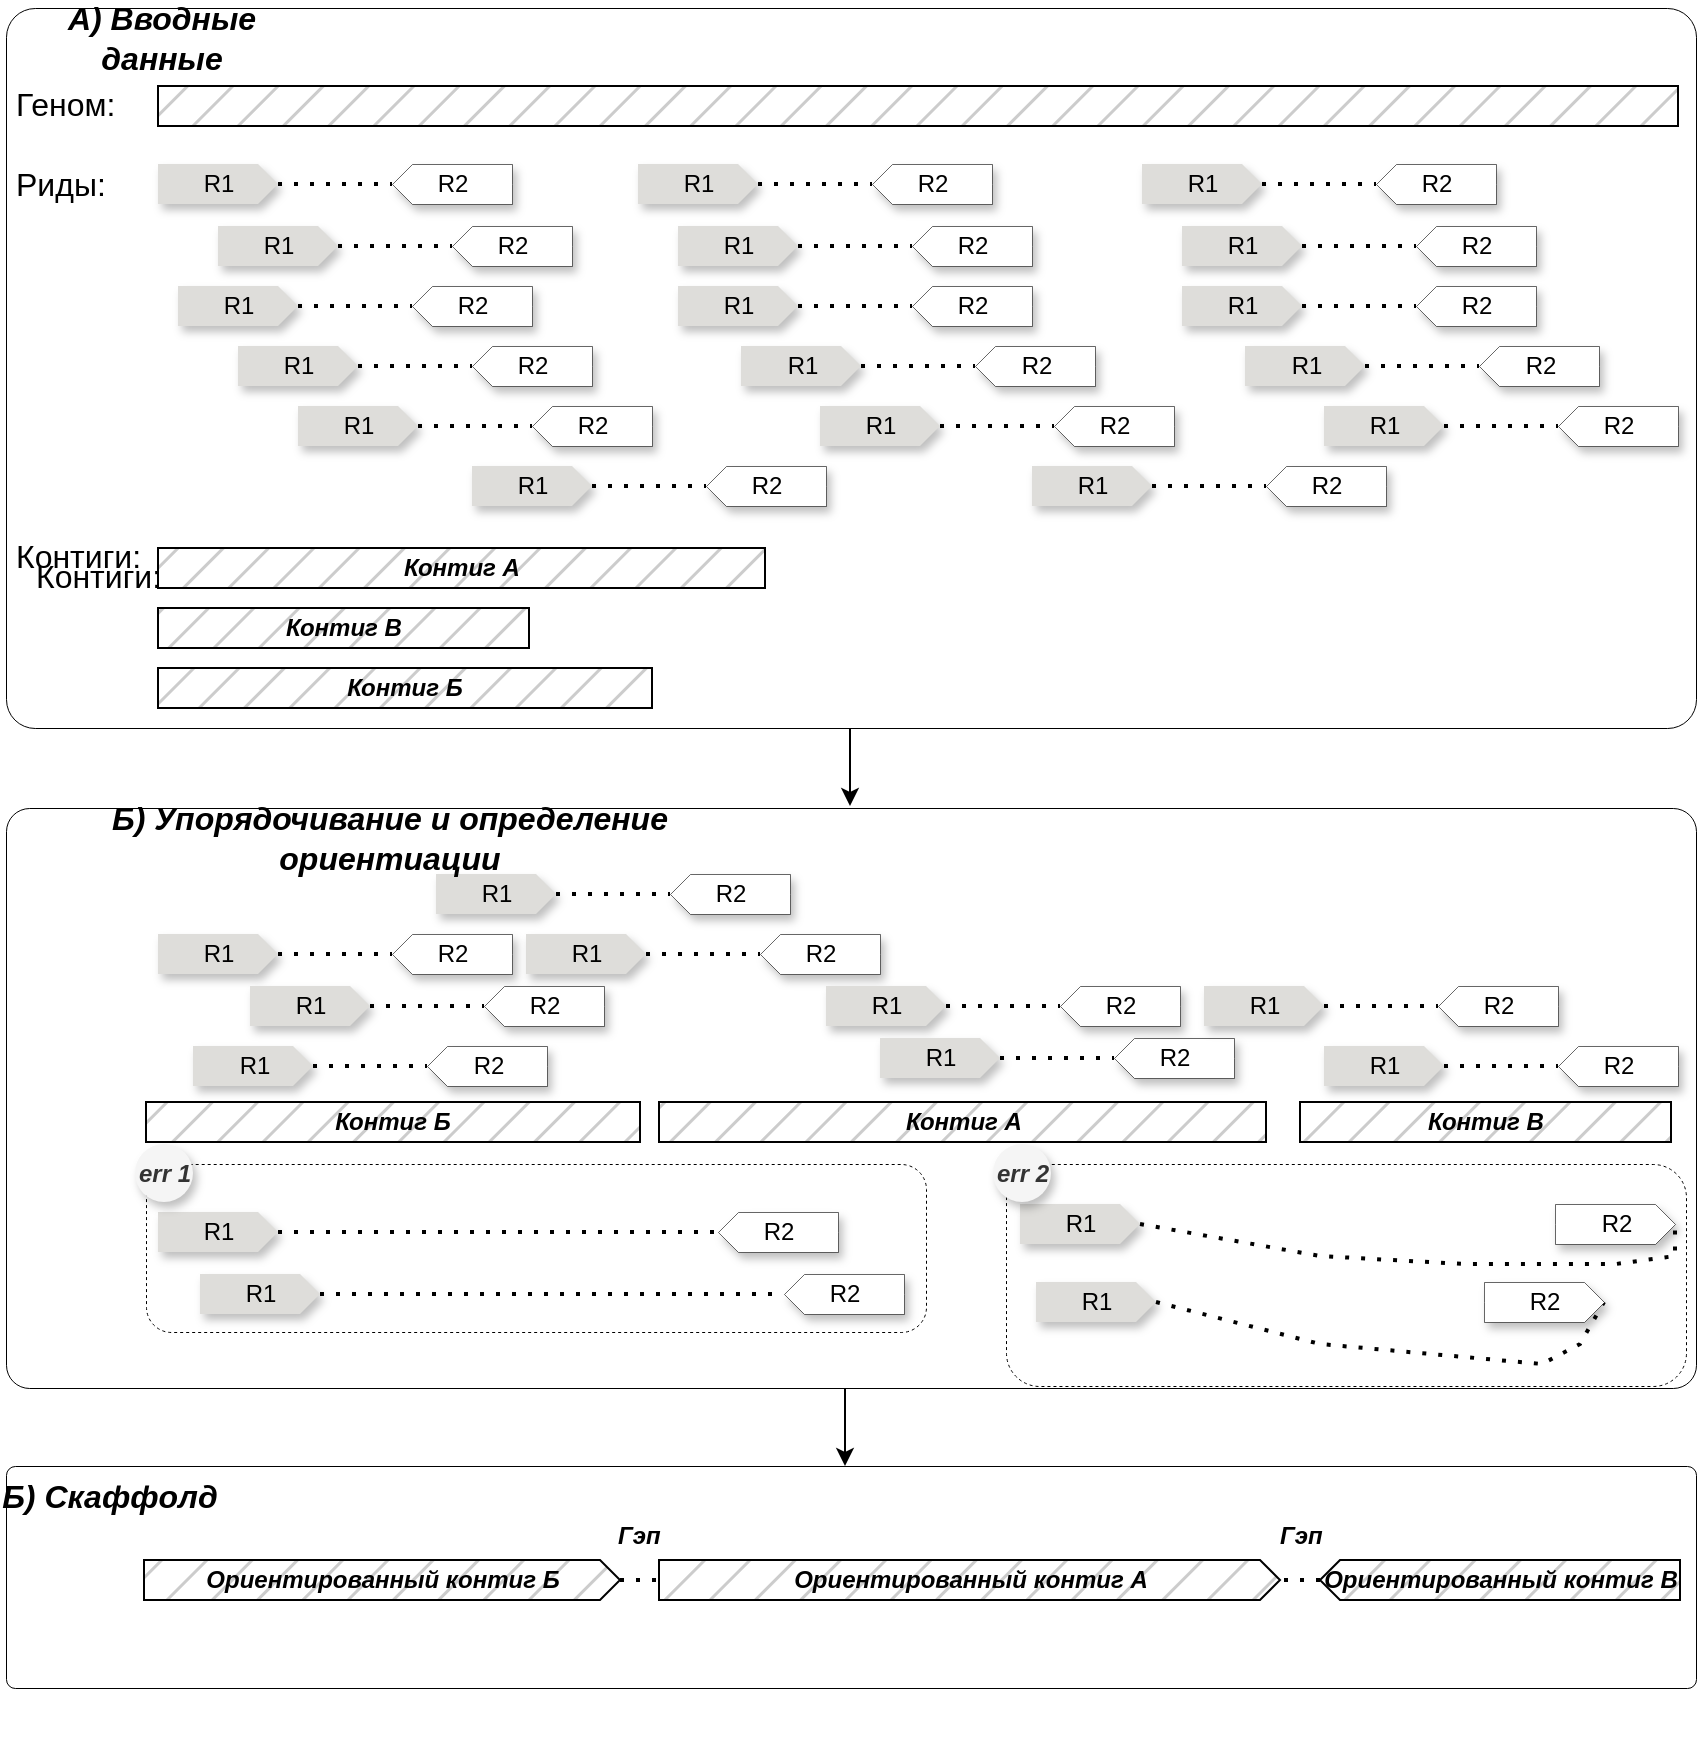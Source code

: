 <mxfile version="24.3.1" type="github">
  <diagram name="Page-1" id="klki8HAMNRLUYUzqoXMR">
    <mxGraphModel dx="1434" dy="759" grid="1" gridSize="10" guides="1" tooltips="1" connect="1" arrows="1" fold="1" page="1" pageScale="1" pageWidth="850" pageHeight="1100" math="0" shadow="0">
      <root>
        <mxCell id="0" />
        <mxCell id="1" parent="0" />
        <mxCell id="mCn4RHrA8flqjWo2P5Nm-232" value="" style="rounded=1;whiteSpace=wrap;html=1;fillColor=none;strokeWidth=0.5;arcSize=4;" vertex="1" parent="1">
          <mxGeometry x="3" y="729" width="845" height="111" as="geometry" />
        </mxCell>
        <mxCell id="mCn4RHrA8flqjWo2P5Nm-230" value="" style="rounded=1;whiteSpace=wrap;html=1;fillColor=none;strokeWidth=0.5;arcSize=4;" vertex="1" parent="1">
          <mxGeometry x="3" width="845" height="360" as="geometry" />
        </mxCell>
        <mxCell id="mCn4RHrA8flqjWo2P5Nm-231" value="" style="rounded=1;whiteSpace=wrap;html=1;fillColor=none;strokeWidth=0.5;arcSize=4;" vertex="1" parent="1">
          <mxGeometry x="3" y="400" width="845" height="290" as="geometry" />
        </mxCell>
        <mxCell id="mCn4RHrA8flqjWo2P5Nm-222" value="" style="rounded=1;whiteSpace=wrap;html=1;fillColor=none;strokeWidth=0.5;dashed=1;" vertex="1" parent="1">
          <mxGeometry x="503" y="578" width="340" height="111" as="geometry" />
        </mxCell>
        <mxCell id="mCn4RHrA8flqjWo2P5Nm-1" value="" style="rounded=0;whiteSpace=wrap;html=1;strokeColor=default;gradientColor=none;gradientDirection=north;fillStyle=hatch;fillColor=#CCCCCC;" vertex="1" parent="1">
          <mxGeometry x="79" y="39" width="760" height="20" as="geometry" />
        </mxCell>
        <mxCell id="mCn4RHrA8flqjWo2P5Nm-2" value="R1" style="html=1;shadow=1;dashed=0;align=center;verticalAlign=middle;shape=mxgraph.arrows2.arrow;dy=0;dx=10;notch=0;fillColor=#deddda;strokeColor=none;" vertex="1" parent="1">
          <mxGeometry x="79" y="78" width="60" height="20" as="geometry" />
        </mxCell>
        <mxCell id="mCn4RHrA8flqjWo2P5Nm-3" value="" style="endArrow=none;dashed=1;html=1;dashPattern=1 3;strokeWidth=2;rounded=0;exitX=1;exitY=0.5;exitDx=0;exitDy=0;exitPerimeter=0;entryX=1;entryY=0.5;entryDx=0;entryDy=0;entryPerimeter=0;" edge="1" parent="1" source="mCn4RHrA8flqjWo2P5Nm-2" target="mCn4RHrA8flqjWo2P5Nm-4">
          <mxGeometry width="50" height="50" relative="1" as="geometry">
            <mxPoint x="309" y="118" as="sourcePoint" />
            <mxPoint x="399" y="88" as="targetPoint" />
          </mxGeometry>
        </mxCell>
        <mxCell id="mCn4RHrA8flqjWo2P5Nm-4" value="R2" style="html=1;shadow=1;dashed=0;align=center;verticalAlign=middle;shape=mxgraph.arrows2.arrow;dy=0;dx=10;notch=0;rotation=0;direction=west;strokeColor=default;strokeWidth=0.3;" vertex="1" parent="1">
          <mxGeometry x="196" y="78" width="60" height="20" as="geometry" />
        </mxCell>
        <mxCell id="mCn4RHrA8flqjWo2P5Nm-41" value="R1" style="html=1;shadow=1;dashed=0;align=center;verticalAlign=middle;shape=mxgraph.arrows2.arrow;dy=0;dx=10;notch=0;fillColor=#deddda;strokeColor=none;" vertex="1" parent="1">
          <mxGeometry x="109" y="109" width="60" height="20" as="geometry" />
        </mxCell>
        <mxCell id="mCn4RHrA8flqjWo2P5Nm-42" value="" style="endArrow=none;dashed=1;html=1;dashPattern=1 3;strokeWidth=2;rounded=0;exitX=1;exitY=0.5;exitDx=0;exitDy=0;exitPerimeter=0;entryX=1;entryY=0.5;entryDx=0;entryDy=0;entryPerimeter=0;" edge="1" parent="1" source="mCn4RHrA8flqjWo2P5Nm-41" target="mCn4RHrA8flqjWo2P5Nm-43">
          <mxGeometry width="50" height="50" relative="1" as="geometry">
            <mxPoint x="339" y="149" as="sourcePoint" />
            <mxPoint x="429" y="119" as="targetPoint" />
          </mxGeometry>
        </mxCell>
        <mxCell id="mCn4RHrA8flqjWo2P5Nm-43" value="R2" style="html=1;shadow=1;dashed=0;align=center;verticalAlign=middle;shape=mxgraph.arrows2.arrow;dy=0;dx=10;notch=0;rotation=0;direction=west;strokeColor=default;strokeWidth=0.3;" vertex="1" parent="1">
          <mxGeometry x="226" y="109" width="60" height="20" as="geometry" />
        </mxCell>
        <mxCell id="mCn4RHrA8flqjWo2P5Nm-44" value="R1" style="html=1;shadow=1;dashed=0;align=center;verticalAlign=middle;shape=mxgraph.arrows2.arrow;dy=0;dx=10;notch=0;fillColor=#deddda;strokeColor=none;" vertex="1" parent="1">
          <mxGeometry x="89" y="139" width="60" height="20" as="geometry" />
        </mxCell>
        <mxCell id="mCn4RHrA8flqjWo2P5Nm-45" value="" style="endArrow=none;dashed=1;html=1;dashPattern=1 3;strokeWidth=2;rounded=0;exitX=1;exitY=0.5;exitDx=0;exitDy=0;exitPerimeter=0;entryX=1;entryY=0.5;entryDx=0;entryDy=0;entryPerimeter=0;" edge="1" parent="1" source="mCn4RHrA8flqjWo2P5Nm-44" target="mCn4RHrA8flqjWo2P5Nm-46">
          <mxGeometry width="50" height="50" relative="1" as="geometry">
            <mxPoint x="319" y="179" as="sourcePoint" />
            <mxPoint x="409" y="149" as="targetPoint" />
          </mxGeometry>
        </mxCell>
        <mxCell id="mCn4RHrA8flqjWo2P5Nm-46" value="R2" style="html=1;shadow=1;dashed=0;align=center;verticalAlign=middle;shape=mxgraph.arrows2.arrow;dy=0;dx=10;notch=0;rotation=0;direction=west;strokeColor=default;strokeWidth=0.3;" vertex="1" parent="1">
          <mxGeometry x="206" y="139" width="60" height="20" as="geometry" />
        </mxCell>
        <mxCell id="mCn4RHrA8flqjWo2P5Nm-47" value="R1" style="html=1;shadow=1;dashed=0;align=center;verticalAlign=middle;shape=mxgraph.arrows2.arrow;dy=0;dx=10;notch=0;fillColor=#deddda;strokeColor=none;" vertex="1" parent="1">
          <mxGeometry x="119" y="169" width="60" height="20" as="geometry" />
        </mxCell>
        <mxCell id="mCn4RHrA8flqjWo2P5Nm-48" value="" style="endArrow=none;dashed=1;html=1;dashPattern=1 3;strokeWidth=2;rounded=0;exitX=1;exitY=0.5;exitDx=0;exitDy=0;exitPerimeter=0;entryX=1;entryY=0.5;entryDx=0;entryDy=0;entryPerimeter=0;" edge="1" parent="1" source="mCn4RHrA8flqjWo2P5Nm-47" target="mCn4RHrA8flqjWo2P5Nm-49">
          <mxGeometry width="50" height="50" relative="1" as="geometry">
            <mxPoint x="349" y="209" as="sourcePoint" />
            <mxPoint x="439" y="179" as="targetPoint" />
          </mxGeometry>
        </mxCell>
        <mxCell id="mCn4RHrA8flqjWo2P5Nm-49" value="R2" style="html=1;shadow=1;dashed=0;align=center;verticalAlign=middle;shape=mxgraph.arrows2.arrow;dy=0;dx=10;notch=0;rotation=0;direction=west;strokeColor=default;strokeWidth=0.3;" vertex="1" parent="1">
          <mxGeometry x="236" y="169" width="60" height="20" as="geometry" />
        </mxCell>
        <mxCell id="mCn4RHrA8flqjWo2P5Nm-50" value="R1" style="html=1;shadow=1;dashed=0;align=center;verticalAlign=middle;shape=mxgraph.arrows2.arrow;dy=0;dx=10;notch=0;fillColor=#deddda;strokeColor=none;" vertex="1" parent="1">
          <mxGeometry x="149" y="199" width="60" height="20" as="geometry" />
        </mxCell>
        <mxCell id="mCn4RHrA8flqjWo2P5Nm-51" value="" style="endArrow=none;dashed=1;html=1;dashPattern=1 3;strokeWidth=2;rounded=0;exitX=1;exitY=0.5;exitDx=0;exitDy=0;exitPerimeter=0;entryX=1;entryY=0.5;entryDx=0;entryDy=0;entryPerimeter=0;" edge="1" parent="1" source="mCn4RHrA8flqjWo2P5Nm-50" target="mCn4RHrA8flqjWo2P5Nm-52">
          <mxGeometry width="50" height="50" relative="1" as="geometry">
            <mxPoint x="379" y="239" as="sourcePoint" />
            <mxPoint x="469" y="209" as="targetPoint" />
          </mxGeometry>
        </mxCell>
        <mxCell id="mCn4RHrA8flqjWo2P5Nm-52" value="R2" style="html=1;shadow=1;dashed=0;align=center;verticalAlign=middle;shape=mxgraph.arrows2.arrow;dy=0;dx=10;notch=0;rotation=0;direction=west;strokeColor=default;strokeWidth=0.3;" vertex="1" parent="1">
          <mxGeometry x="266" y="199" width="60" height="20" as="geometry" />
        </mxCell>
        <mxCell id="mCn4RHrA8flqjWo2P5Nm-53" value="R1" style="html=1;shadow=1;dashed=0;align=center;verticalAlign=middle;shape=mxgraph.arrows2.arrow;dy=0;dx=10;notch=0;fillColor=#deddda;strokeColor=none;" vertex="1" parent="1">
          <mxGeometry x="236" y="229" width="60" height="20" as="geometry" />
        </mxCell>
        <mxCell id="mCn4RHrA8flqjWo2P5Nm-54" value="" style="endArrow=none;dashed=1;html=1;dashPattern=1 3;strokeWidth=2;rounded=0;exitX=1;exitY=0.5;exitDx=0;exitDy=0;exitPerimeter=0;entryX=1;entryY=0.5;entryDx=0;entryDy=0;entryPerimeter=0;" edge="1" parent="1" source="mCn4RHrA8flqjWo2P5Nm-53" target="mCn4RHrA8flqjWo2P5Nm-55">
          <mxGeometry width="50" height="50" relative="1" as="geometry">
            <mxPoint x="466" y="269" as="sourcePoint" />
            <mxPoint x="556" y="239" as="targetPoint" />
          </mxGeometry>
        </mxCell>
        <mxCell id="mCn4RHrA8flqjWo2P5Nm-55" value="R2" style="html=1;shadow=1;dashed=0;align=center;verticalAlign=middle;shape=mxgraph.arrows2.arrow;dy=0;dx=10;notch=0;rotation=0;direction=west;strokeColor=default;strokeWidth=0.3;" vertex="1" parent="1">
          <mxGeometry x="353" y="229" width="60" height="20" as="geometry" />
        </mxCell>
        <mxCell id="mCn4RHrA8flqjWo2P5Nm-56" value="R1" style="html=1;shadow=1;dashed=0;align=center;verticalAlign=middle;shape=mxgraph.arrows2.arrow;dy=0;dx=10;notch=0;fillColor=#deddda;strokeColor=none;" vertex="1" parent="1">
          <mxGeometry x="319" y="78" width="60" height="20" as="geometry" />
        </mxCell>
        <mxCell id="mCn4RHrA8flqjWo2P5Nm-57" value="" style="endArrow=none;dashed=1;html=1;dashPattern=1 3;strokeWidth=2;rounded=0;exitX=1;exitY=0.5;exitDx=0;exitDy=0;exitPerimeter=0;entryX=1;entryY=0.5;entryDx=0;entryDy=0;entryPerimeter=0;" edge="1" parent="1" source="mCn4RHrA8flqjWo2P5Nm-56" target="mCn4RHrA8flqjWo2P5Nm-58">
          <mxGeometry width="50" height="50" relative="1" as="geometry">
            <mxPoint x="549" y="118" as="sourcePoint" />
            <mxPoint x="639" y="88" as="targetPoint" />
          </mxGeometry>
        </mxCell>
        <mxCell id="mCn4RHrA8flqjWo2P5Nm-58" value="R2" style="html=1;shadow=1;dashed=0;align=center;verticalAlign=middle;shape=mxgraph.arrows2.arrow;dy=0;dx=10;notch=0;rotation=0;direction=west;strokeColor=default;strokeWidth=0.3;" vertex="1" parent="1">
          <mxGeometry x="436" y="78" width="60" height="20" as="geometry" />
        </mxCell>
        <mxCell id="mCn4RHrA8flqjWo2P5Nm-59" value="R1" style="html=1;shadow=1;dashed=0;align=center;verticalAlign=middle;shape=mxgraph.arrows2.arrow;dy=0;dx=10;notch=0;fillColor=#deddda;strokeColor=none;" vertex="1" parent="1">
          <mxGeometry x="339" y="109" width="60" height="20" as="geometry" />
        </mxCell>
        <mxCell id="mCn4RHrA8flqjWo2P5Nm-60" value="" style="endArrow=none;dashed=1;html=1;dashPattern=1 3;strokeWidth=2;rounded=0;exitX=1;exitY=0.5;exitDx=0;exitDy=0;exitPerimeter=0;entryX=1;entryY=0.5;entryDx=0;entryDy=0;entryPerimeter=0;" edge="1" parent="1" source="mCn4RHrA8flqjWo2P5Nm-59" target="mCn4RHrA8flqjWo2P5Nm-61">
          <mxGeometry width="50" height="50" relative="1" as="geometry">
            <mxPoint x="569" y="149" as="sourcePoint" />
            <mxPoint x="659" y="119" as="targetPoint" />
          </mxGeometry>
        </mxCell>
        <mxCell id="mCn4RHrA8flqjWo2P5Nm-61" value="R2" style="html=1;shadow=1;dashed=0;align=center;verticalAlign=middle;shape=mxgraph.arrows2.arrow;dy=0;dx=10;notch=0;rotation=0;direction=west;strokeColor=default;strokeWidth=0.3;" vertex="1" parent="1">
          <mxGeometry x="456" y="109" width="60" height="20" as="geometry" />
        </mxCell>
        <mxCell id="mCn4RHrA8flqjWo2P5Nm-62" value="R1" style="html=1;shadow=1;dashed=0;align=center;verticalAlign=middle;shape=mxgraph.arrows2.arrow;dy=0;dx=10;notch=0;fillColor=#deddda;strokeColor=none;" vertex="1" parent="1">
          <mxGeometry x="339" y="139" width="60" height="20" as="geometry" />
        </mxCell>
        <mxCell id="mCn4RHrA8flqjWo2P5Nm-63" value="" style="endArrow=none;dashed=1;html=1;dashPattern=1 3;strokeWidth=2;rounded=0;exitX=1;exitY=0.5;exitDx=0;exitDy=0;exitPerimeter=0;entryX=1;entryY=0.5;entryDx=0;entryDy=0;entryPerimeter=0;" edge="1" parent="1" source="mCn4RHrA8flqjWo2P5Nm-62" target="mCn4RHrA8flqjWo2P5Nm-64">
          <mxGeometry width="50" height="50" relative="1" as="geometry">
            <mxPoint x="569" y="179" as="sourcePoint" />
            <mxPoint x="659" y="149" as="targetPoint" />
          </mxGeometry>
        </mxCell>
        <mxCell id="mCn4RHrA8flqjWo2P5Nm-64" value="R2" style="html=1;shadow=1;dashed=0;align=center;verticalAlign=middle;shape=mxgraph.arrows2.arrow;dy=0;dx=10;notch=0;rotation=0;direction=west;strokeColor=default;strokeWidth=0.3;" vertex="1" parent="1">
          <mxGeometry x="456" y="139" width="60" height="20" as="geometry" />
        </mxCell>
        <mxCell id="mCn4RHrA8flqjWo2P5Nm-65" value="R1" style="html=1;shadow=1;dashed=0;align=center;verticalAlign=middle;shape=mxgraph.arrows2.arrow;dy=0;dx=10;notch=0;fillColor=#deddda;strokeColor=none;" vertex="1" parent="1">
          <mxGeometry x="370.5" y="169" width="60" height="20" as="geometry" />
        </mxCell>
        <mxCell id="mCn4RHrA8flqjWo2P5Nm-66" value="" style="endArrow=none;dashed=1;html=1;dashPattern=1 3;strokeWidth=2;rounded=0;exitX=1;exitY=0.5;exitDx=0;exitDy=0;exitPerimeter=0;entryX=1;entryY=0.5;entryDx=0;entryDy=0;entryPerimeter=0;" edge="1" parent="1" source="mCn4RHrA8flqjWo2P5Nm-65" target="mCn4RHrA8flqjWo2P5Nm-67">
          <mxGeometry width="50" height="50" relative="1" as="geometry">
            <mxPoint x="600.5" y="209" as="sourcePoint" />
            <mxPoint x="690.5" y="179" as="targetPoint" />
          </mxGeometry>
        </mxCell>
        <mxCell id="mCn4RHrA8flqjWo2P5Nm-67" value="R2" style="html=1;shadow=1;dashed=0;align=center;verticalAlign=middle;shape=mxgraph.arrows2.arrow;dy=0;dx=10;notch=0;rotation=0;direction=west;strokeColor=default;strokeWidth=0.3;" vertex="1" parent="1">
          <mxGeometry x="487.5" y="169" width="60" height="20" as="geometry" />
        </mxCell>
        <mxCell id="mCn4RHrA8flqjWo2P5Nm-68" value="R1" style="html=1;shadow=1;dashed=0;align=center;verticalAlign=middle;shape=mxgraph.arrows2.arrow;dy=0;dx=10;notch=0;fillColor=#deddda;strokeColor=none;" vertex="1" parent="1">
          <mxGeometry x="410" y="199" width="60" height="20" as="geometry" />
        </mxCell>
        <mxCell id="mCn4RHrA8flqjWo2P5Nm-69" value="" style="endArrow=none;dashed=1;html=1;dashPattern=1 3;strokeWidth=2;rounded=0;exitX=1;exitY=0.5;exitDx=0;exitDy=0;exitPerimeter=0;entryX=1;entryY=0.5;entryDx=0;entryDy=0;entryPerimeter=0;" edge="1" parent="1" source="mCn4RHrA8flqjWo2P5Nm-68" target="mCn4RHrA8flqjWo2P5Nm-70">
          <mxGeometry width="50" height="50" relative="1" as="geometry">
            <mxPoint x="640" y="239" as="sourcePoint" />
            <mxPoint x="730" y="209" as="targetPoint" />
          </mxGeometry>
        </mxCell>
        <mxCell id="mCn4RHrA8flqjWo2P5Nm-70" value="R2" style="html=1;shadow=1;dashed=0;align=center;verticalAlign=middle;shape=mxgraph.arrows2.arrow;dy=0;dx=10;notch=0;rotation=0;direction=west;strokeColor=default;strokeWidth=0.3;" vertex="1" parent="1">
          <mxGeometry x="527" y="199" width="60" height="20" as="geometry" />
        </mxCell>
        <mxCell id="mCn4RHrA8flqjWo2P5Nm-71" value="R1" style="html=1;shadow=1;dashed=0;align=center;verticalAlign=middle;shape=mxgraph.arrows2.arrow;dy=0;dx=10;notch=0;fillColor=#deddda;strokeColor=none;" vertex="1" parent="1">
          <mxGeometry x="516" y="229" width="60" height="20" as="geometry" />
        </mxCell>
        <mxCell id="mCn4RHrA8flqjWo2P5Nm-72" value="" style="endArrow=none;dashed=1;html=1;dashPattern=1 3;strokeWidth=2;rounded=0;exitX=1;exitY=0.5;exitDx=0;exitDy=0;exitPerimeter=0;entryX=1;entryY=0.5;entryDx=0;entryDy=0;entryPerimeter=0;" edge="1" parent="1" source="mCn4RHrA8flqjWo2P5Nm-71" target="mCn4RHrA8flqjWo2P5Nm-73">
          <mxGeometry width="50" height="50" relative="1" as="geometry">
            <mxPoint x="746" y="269" as="sourcePoint" />
            <mxPoint x="836" y="239" as="targetPoint" />
          </mxGeometry>
        </mxCell>
        <mxCell id="mCn4RHrA8flqjWo2P5Nm-73" value="R2" style="html=1;shadow=1;dashed=0;align=center;verticalAlign=middle;shape=mxgraph.arrows2.arrow;dy=0;dx=10;notch=0;rotation=0;direction=west;strokeColor=default;strokeWidth=0.3;" vertex="1" parent="1">
          <mxGeometry x="633" y="229" width="60" height="20" as="geometry" />
        </mxCell>
        <mxCell id="mCn4RHrA8flqjWo2P5Nm-116" value="R1" style="html=1;shadow=1;dashed=0;align=center;verticalAlign=middle;shape=mxgraph.arrows2.arrow;dy=0;dx=10;notch=0;fillColor=#deddda;strokeColor=none;" vertex="1" parent="1">
          <mxGeometry x="571" y="78" width="60" height="20" as="geometry" />
        </mxCell>
        <mxCell id="mCn4RHrA8flqjWo2P5Nm-117" value="" style="endArrow=none;dashed=1;html=1;dashPattern=1 3;strokeWidth=2;rounded=0;exitX=1;exitY=0.5;exitDx=0;exitDy=0;exitPerimeter=0;entryX=1;entryY=0.5;entryDx=0;entryDy=0;entryPerimeter=0;" edge="1" parent="1" source="mCn4RHrA8flqjWo2P5Nm-116" target="mCn4RHrA8flqjWo2P5Nm-118">
          <mxGeometry width="50" height="50" relative="1" as="geometry">
            <mxPoint x="801" y="118" as="sourcePoint" />
            <mxPoint x="891" y="88" as="targetPoint" />
          </mxGeometry>
        </mxCell>
        <mxCell id="mCn4RHrA8flqjWo2P5Nm-118" value="R2" style="html=1;shadow=1;dashed=0;align=center;verticalAlign=middle;shape=mxgraph.arrows2.arrow;dy=0;dx=10;notch=0;rotation=0;direction=west;strokeColor=default;strokeWidth=0.3;" vertex="1" parent="1">
          <mxGeometry x="688" y="78" width="60" height="20" as="geometry" />
        </mxCell>
        <mxCell id="mCn4RHrA8flqjWo2P5Nm-119" value="R1" style="html=1;shadow=1;dashed=0;align=center;verticalAlign=middle;shape=mxgraph.arrows2.arrow;dy=0;dx=10;notch=0;fillColor=#deddda;strokeColor=none;" vertex="1" parent="1">
          <mxGeometry x="591" y="109" width="60" height="20" as="geometry" />
        </mxCell>
        <mxCell id="mCn4RHrA8flqjWo2P5Nm-120" value="" style="endArrow=none;dashed=1;html=1;dashPattern=1 3;strokeWidth=2;rounded=0;exitX=1;exitY=0.5;exitDx=0;exitDy=0;exitPerimeter=0;entryX=1;entryY=0.5;entryDx=0;entryDy=0;entryPerimeter=0;" edge="1" parent="1" source="mCn4RHrA8flqjWo2P5Nm-119" target="mCn4RHrA8flqjWo2P5Nm-121">
          <mxGeometry width="50" height="50" relative="1" as="geometry">
            <mxPoint x="821" y="149" as="sourcePoint" />
            <mxPoint x="911" y="119" as="targetPoint" />
          </mxGeometry>
        </mxCell>
        <mxCell id="mCn4RHrA8flqjWo2P5Nm-121" value="R2" style="html=1;shadow=1;dashed=0;align=center;verticalAlign=middle;shape=mxgraph.arrows2.arrow;dy=0;dx=10;notch=0;rotation=0;direction=west;strokeColor=default;strokeWidth=0.3;" vertex="1" parent="1">
          <mxGeometry x="708" y="109" width="60" height="20" as="geometry" />
        </mxCell>
        <mxCell id="mCn4RHrA8flqjWo2P5Nm-122" value="R1" style="html=1;shadow=1;dashed=0;align=center;verticalAlign=middle;shape=mxgraph.arrows2.arrow;dy=0;dx=10;notch=0;fillColor=#deddda;strokeColor=none;" vertex="1" parent="1">
          <mxGeometry x="591" y="139" width="60" height="20" as="geometry" />
        </mxCell>
        <mxCell id="mCn4RHrA8flqjWo2P5Nm-123" value="" style="endArrow=none;dashed=1;html=1;dashPattern=1 3;strokeWidth=2;rounded=0;exitX=1;exitY=0.5;exitDx=0;exitDy=0;exitPerimeter=0;entryX=1;entryY=0.5;entryDx=0;entryDy=0;entryPerimeter=0;" edge="1" parent="1" source="mCn4RHrA8flqjWo2P5Nm-122" target="mCn4RHrA8flqjWo2P5Nm-124">
          <mxGeometry width="50" height="50" relative="1" as="geometry">
            <mxPoint x="821" y="179" as="sourcePoint" />
            <mxPoint x="911" y="149" as="targetPoint" />
          </mxGeometry>
        </mxCell>
        <mxCell id="mCn4RHrA8flqjWo2P5Nm-124" value="R2" style="html=1;shadow=1;dashed=0;align=center;verticalAlign=middle;shape=mxgraph.arrows2.arrow;dy=0;dx=10;notch=0;rotation=0;direction=west;strokeColor=default;strokeWidth=0.3;" vertex="1" parent="1">
          <mxGeometry x="708" y="139" width="60" height="20" as="geometry" />
        </mxCell>
        <mxCell id="mCn4RHrA8flqjWo2P5Nm-125" value="R1" style="html=1;shadow=1;dashed=0;align=center;verticalAlign=middle;shape=mxgraph.arrows2.arrow;dy=0;dx=10;notch=0;fillColor=#deddda;strokeColor=none;" vertex="1" parent="1">
          <mxGeometry x="622.5" y="169" width="60" height="20" as="geometry" />
        </mxCell>
        <mxCell id="mCn4RHrA8flqjWo2P5Nm-126" value="" style="endArrow=none;dashed=1;html=1;dashPattern=1 3;strokeWidth=2;rounded=0;exitX=1;exitY=0.5;exitDx=0;exitDy=0;exitPerimeter=0;entryX=1;entryY=0.5;entryDx=0;entryDy=0;entryPerimeter=0;" edge="1" parent="1" source="mCn4RHrA8flqjWo2P5Nm-125" target="mCn4RHrA8flqjWo2P5Nm-127">
          <mxGeometry width="50" height="50" relative="1" as="geometry">
            <mxPoint x="852.5" y="209" as="sourcePoint" />
            <mxPoint x="942.5" y="179" as="targetPoint" />
          </mxGeometry>
        </mxCell>
        <mxCell id="mCn4RHrA8flqjWo2P5Nm-127" value="R2" style="html=1;shadow=1;dashed=0;align=center;verticalAlign=middle;shape=mxgraph.arrows2.arrow;dy=0;dx=10;notch=0;rotation=0;direction=west;strokeColor=default;strokeWidth=0.3;" vertex="1" parent="1">
          <mxGeometry x="739.5" y="169" width="60" height="20" as="geometry" />
        </mxCell>
        <mxCell id="mCn4RHrA8flqjWo2P5Nm-128" value="R1" style="html=1;shadow=1;dashed=0;align=center;verticalAlign=middle;shape=mxgraph.arrows2.arrow;dy=0;dx=10;notch=0;fillColor=#deddda;strokeColor=none;" vertex="1" parent="1">
          <mxGeometry x="662" y="199" width="60" height="20" as="geometry" />
        </mxCell>
        <mxCell id="mCn4RHrA8flqjWo2P5Nm-129" value="" style="endArrow=none;dashed=1;html=1;dashPattern=1 3;strokeWidth=2;rounded=0;exitX=1;exitY=0.5;exitDx=0;exitDy=0;exitPerimeter=0;entryX=1;entryY=0.5;entryDx=0;entryDy=0;entryPerimeter=0;" edge="1" parent="1" source="mCn4RHrA8flqjWo2P5Nm-128" target="mCn4RHrA8flqjWo2P5Nm-130">
          <mxGeometry width="50" height="50" relative="1" as="geometry">
            <mxPoint x="892" y="239" as="sourcePoint" />
            <mxPoint x="982" y="209" as="targetPoint" />
          </mxGeometry>
        </mxCell>
        <mxCell id="mCn4RHrA8flqjWo2P5Nm-130" value="R2" style="html=1;shadow=1;dashed=0;align=center;verticalAlign=middle;shape=mxgraph.arrows2.arrow;dy=0;dx=10;notch=0;rotation=0;direction=west;strokeColor=default;strokeWidth=0.3;" vertex="1" parent="1">
          <mxGeometry x="779" y="199" width="60" height="20" as="geometry" />
        </mxCell>
        <mxCell id="mCn4RHrA8flqjWo2P5Nm-131" value="&lt;font style=&quot;font-size: 16px;&quot;&gt;Геном:&lt;/font&gt;" style="text;html=1;align=left;verticalAlign=middle;whiteSpace=wrap;rounded=0;" vertex="1" parent="1">
          <mxGeometry x="6" y="33" width="60" height="30" as="geometry" />
        </mxCell>
        <mxCell id="mCn4RHrA8flqjWo2P5Nm-132" value="&lt;font style=&quot;font-size: 16px;&quot;&gt;Риды:&lt;/font&gt;" style="text;html=1;align=left;verticalAlign=middle;whiteSpace=wrap;rounded=0;" vertex="1" parent="1">
          <mxGeometry x="6" y="73" width="60" height="30" as="geometry" />
        </mxCell>
        <mxCell id="mCn4RHrA8flqjWo2P5Nm-133" value="&lt;i&gt;&lt;b&gt;Контиг &lt;/b&gt;&lt;/i&gt;&lt;i&gt;&lt;b&gt;Б&lt;/b&gt;&lt;/i&gt;" style="rounded=0;whiteSpace=wrap;html=1;strokeColor=default;gradientColor=none;gradientDirection=north;fillStyle=hatch;fillColor=#CCCCCC;" vertex="1" parent="1">
          <mxGeometry x="73" y="547" width="247" height="20" as="geometry" />
        </mxCell>
        <mxCell id="mCn4RHrA8flqjWo2P5Nm-134" value="&lt;i&gt;&lt;b&gt;Контиг&amp;nbsp;В&lt;/b&gt;&lt;/i&gt;" style="rounded=0;whiteSpace=wrap;html=1;strokeColor=default;gradientColor=none;gradientDirection=north;fillStyle=hatch;fillColor=#CCCCCC;" vertex="1" parent="1">
          <mxGeometry x="650" y="547" width="185.5" height="20" as="geometry" />
        </mxCell>
        <mxCell id="mCn4RHrA8flqjWo2P5Nm-135" value="&lt;i&gt;&lt;b&gt;Контиг A&lt;/b&gt;&lt;/i&gt;" style="rounded=0;whiteSpace=wrap;html=1;strokeColor=default;gradientColor=none;gradientDirection=north;fillStyle=hatch;fillColor=#CCCCCC;" vertex="1" parent="1">
          <mxGeometry x="329.5" y="547" width="303.5" height="20" as="geometry" />
        </mxCell>
        <mxCell id="mCn4RHrA8flqjWo2P5Nm-137" value="R1" style="html=1;shadow=1;dashed=0;align=center;verticalAlign=middle;shape=mxgraph.arrows2.arrow;dy=0;dx=10;notch=0;fillColor=#deddda;strokeColor=none;" vertex="1" parent="1">
          <mxGeometry x="263" y="463" width="60" height="20" as="geometry" />
        </mxCell>
        <mxCell id="mCn4RHrA8flqjWo2P5Nm-138" value="" style="endArrow=none;dashed=1;html=1;dashPattern=1 3;strokeWidth=2;rounded=0;exitX=1;exitY=0.5;exitDx=0;exitDy=0;exitPerimeter=0;entryX=1;entryY=0.5;entryDx=0;entryDy=0;entryPerimeter=0;" edge="1" parent="1" source="mCn4RHrA8flqjWo2P5Nm-137" target="mCn4RHrA8flqjWo2P5Nm-139">
          <mxGeometry width="50" height="50" relative="1" as="geometry">
            <mxPoint x="493" y="503" as="sourcePoint" />
            <mxPoint x="583" y="473" as="targetPoint" />
          </mxGeometry>
        </mxCell>
        <mxCell id="mCn4RHrA8flqjWo2P5Nm-139" value="R2" style="html=1;shadow=1;dashed=0;align=center;verticalAlign=middle;shape=mxgraph.arrows2.arrow;dy=0;dx=10;notch=0;rotation=0;direction=west;strokeColor=default;strokeWidth=0.3;" vertex="1" parent="1">
          <mxGeometry x="380" y="463" width="60" height="20" as="geometry" />
        </mxCell>
        <mxCell id="mCn4RHrA8flqjWo2P5Nm-143" value="R1" style="html=1;shadow=1;dashed=0;align=center;verticalAlign=middle;shape=mxgraph.arrows2.arrow;dy=0;dx=10;notch=0;fillColor=#deddda;strokeColor=none;" vertex="1" parent="1">
          <mxGeometry x="79" y="463" width="60" height="20" as="geometry" />
        </mxCell>
        <mxCell id="mCn4RHrA8flqjWo2P5Nm-144" value="" style="endArrow=none;dashed=1;html=1;dashPattern=1 3;strokeWidth=2;rounded=0;exitX=1;exitY=0.5;exitDx=0;exitDy=0;exitPerimeter=0;entryX=1;entryY=0.5;entryDx=0;entryDy=0;entryPerimeter=0;" edge="1" parent="1" source="mCn4RHrA8flqjWo2P5Nm-143" target="mCn4RHrA8flqjWo2P5Nm-145">
          <mxGeometry width="50" height="50" relative="1" as="geometry">
            <mxPoint x="309" y="503" as="sourcePoint" />
            <mxPoint x="399" y="473" as="targetPoint" />
          </mxGeometry>
        </mxCell>
        <mxCell id="mCn4RHrA8flqjWo2P5Nm-145" value="R2" style="html=1;shadow=1;dashed=0;align=center;verticalAlign=middle;shape=mxgraph.arrows2.arrow;dy=0;dx=10;notch=0;rotation=0;direction=west;strokeColor=default;strokeWidth=0.3;" vertex="1" parent="1">
          <mxGeometry x="196" y="463" width="60" height="20" as="geometry" />
        </mxCell>
        <mxCell id="mCn4RHrA8flqjWo2P5Nm-146" value="R1" style="html=1;shadow=1;dashed=0;align=center;verticalAlign=middle;shape=mxgraph.arrows2.arrow;dy=0;dx=10;notch=0;fillColor=#deddda;strokeColor=none;" vertex="1" parent="1">
          <mxGeometry x="125" y="489" width="60" height="20" as="geometry" />
        </mxCell>
        <mxCell id="mCn4RHrA8flqjWo2P5Nm-147" value="" style="endArrow=none;dashed=1;html=1;dashPattern=1 3;strokeWidth=2;rounded=0;exitX=1;exitY=0.5;exitDx=0;exitDy=0;exitPerimeter=0;entryX=1;entryY=0.5;entryDx=0;entryDy=0;entryPerimeter=0;" edge="1" parent="1" source="mCn4RHrA8flqjWo2P5Nm-146" target="mCn4RHrA8flqjWo2P5Nm-148">
          <mxGeometry width="50" height="50" relative="1" as="geometry">
            <mxPoint x="355" y="529" as="sourcePoint" />
            <mxPoint x="445" y="499" as="targetPoint" />
          </mxGeometry>
        </mxCell>
        <mxCell id="mCn4RHrA8flqjWo2P5Nm-148" value="R2" style="html=1;shadow=1;dashed=0;align=center;verticalAlign=middle;shape=mxgraph.arrows2.arrow;dy=0;dx=10;notch=0;rotation=0;direction=west;strokeColor=default;strokeWidth=0.3;" vertex="1" parent="1">
          <mxGeometry x="242" y="489" width="60" height="20" as="geometry" />
        </mxCell>
        <mxCell id="mCn4RHrA8flqjWo2P5Nm-149" value="R1" style="html=1;shadow=1;dashed=0;align=center;verticalAlign=middle;shape=mxgraph.arrows2.arrow;dy=0;dx=10;notch=0;fillColor=#deddda;strokeColor=none;" vertex="1" parent="1">
          <mxGeometry x="96.5" y="519" width="60" height="20" as="geometry" />
        </mxCell>
        <mxCell id="mCn4RHrA8flqjWo2P5Nm-150" value="" style="endArrow=none;dashed=1;html=1;dashPattern=1 3;strokeWidth=2;rounded=0;exitX=1;exitY=0.5;exitDx=0;exitDy=0;exitPerimeter=0;entryX=1;entryY=0.5;entryDx=0;entryDy=0;entryPerimeter=0;" edge="1" parent="1" source="mCn4RHrA8flqjWo2P5Nm-149" target="mCn4RHrA8flqjWo2P5Nm-151">
          <mxGeometry width="50" height="50" relative="1" as="geometry">
            <mxPoint x="326.5" y="559" as="sourcePoint" />
            <mxPoint x="416.5" y="529" as="targetPoint" />
          </mxGeometry>
        </mxCell>
        <mxCell id="mCn4RHrA8flqjWo2P5Nm-151" value="R2" style="html=1;shadow=1;dashed=0;align=center;verticalAlign=middle;shape=mxgraph.arrows2.arrow;dy=0;dx=10;notch=0;rotation=0;direction=west;strokeColor=default;strokeWidth=0.3;" vertex="1" parent="1">
          <mxGeometry x="213.5" y="519" width="60" height="20" as="geometry" />
        </mxCell>
        <mxCell id="mCn4RHrA8flqjWo2P5Nm-152" value="R1" style="html=1;shadow=1;dashed=0;align=center;verticalAlign=middle;shape=mxgraph.arrows2.arrow;dy=0;dx=10;notch=0;fillColor=#deddda;strokeColor=none;" vertex="1" parent="1">
          <mxGeometry x="79" y="602" width="60" height="20" as="geometry" />
        </mxCell>
        <mxCell id="mCn4RHrA8flqjWo2P5Nm-153" value="" style="endArrow=none;dashed=1;html=1;dashPattern=1 3;strokeWidth=2;rounded=0;exitX=1;exitY=0.5;exitDx=0;exitDy=0;exitPerimeter=0;entryX=1;entryY=0.5;entryDx=0;entryDy=0;entryPerimeter=0;" edge="1" parent="1" source="mCn4RHrA8flqjWo2P5Nm-152" target="mCn4RHrA8flqjWo2P5Nm-154">
          <mxGeometry width="50" height="50" relative="1" as="geometry">
            <mxPoint x="309" y="642" as="sourcePoint" />
            <mxPoint x="399" y="612" as="targetPoint" />
          </mxGeometry>
        </mxCell>
        <mxCell id="mCn4RHrA8flqjWo2P5Nm-154" value="R2" style="html=1;shadow=1;dashed=0;align=center;verticalAlign=middle;shape=mxgraph.arrows2.arrow;dy=0;dx=10;notch=0;rotation=0;direction=west;strokeColor=default;strokeWidth=0.3;" vertex="1" parent="1">
          <mxGeometry x="359" y="602" width="60" height="20" as="geometry" />
        </mxCell>
        <mxCell id="mCn4RHrA8flqjWo2P5Nm-155" value="R1" style="html=1;shadow=1;dashed=0;align=center;verticalAlign=middle;shape=mxgraph.arrows2.arrow;dy=0;dx=10;notch=0;fillColor=#deddda;strokeColor=none;" vertex="1" parent="1">
          <mxGeometry x="510" y="598" width="60" height="20" as="geometry" />
        </mxCell>
        <mxCell id="mCn4RHrA8flqjWo2P5Nm-156" value="" style="endArrow=none;dashed=1;html=1;dashPattern=1 3;strokeWidth=2;rounded=0;exitX=1;exitY=0.5;exitDx=0;exitDy=0;exitPerimeter=0;entryX=1;entryY=0.5;entryDx=0;entryDy=0;entryPerimeter=0;" edge="1" parent="1" source="mCn4RHrA8flqjWo2P5Nm-155" target="mCn4RHrA8flqjWo2P5Nm-157">
          <mxGeometry width="50" height="50" relative="1" as="geometry">
            <mxPoint x="691.5" y="638" as="sourcePoint" />
            <mxPoint x="781.5" y="608" as="targetPoint" />
            <Array as="points">
              <mxPoint x="660" y="624" />
              <mxPoint x="732" y="628" />
              <mxPoint x="808" y="628" />
              <mxPoint x="837.5" y="624" />
            </Array>
          </mxGeometry>
        </mxCell>
        <mxCell id="mCn4RHrA8flqjWo2P5Nm-157" value="R2" style="html=1;shadow=1;dashed=0;align=center;verticalAlign=middle;shape=mxgraph.arrows2.arrow;dy=0;dx=10;notch=0;rotation=0;direction=east;strokeColor=default;strokeWidth=0.3;" vertex="1" parent="1">
          <mxGeometry x="777.5" y="598" width="60" height="20" as="geometry" />
        </mxCell>
        <mxCell id="mCn4RHrA8flqjWo2P5Nm-158" value="R1" style="html=1;shadow=1;dashed=0;align=center;verticalAlign=middle;shape=mxgraph.arrows2.arrow;dy=0;dx=10;notch=0;fillColor=#deddda;strokeColor=none;" vertex="1" parent="1">
          <mxGeometry x="218" y="433" width="60" height="20" as="geometry" />
        </mxCell>
        <mxCell id="mCn4RHrA8flqjWo2P5Nm-159" value="" style="endArrow=none;dashed=1;html=1;dashPattern=1 3;strokeWidth=2;rounded=0;exitX=1;exitY=0.5;exitDx=0;exitDy=0;exitPerimeter=0;entryX=1;entryY=0.5;entryDx=0;entryDy=0;entryPerimeter=0;" edge="1" parent="1" source="mCn4RHrA8flqjWo2P5Nm-158" target="mCn4RHrA8flqjWo2P5Nm-160">
          <mxGeometry width="50" height="50" relative="1" as="geometry">
            <mxPoint x="448" y="473" as="sourcePoint" />
            <mxPoint x="538" y="443" as="targetPoint" />
          </mxGeometry>
        </mxCell>
        <mxCell id="mCn4RHrA8flqjWo2P5Nm-160" value="R2" style="html=1;shadow=1;dashed=0;align=center;verticalAlign=middle;shape=mxgraph.arrows2.arrow;dy=0;dx=10;notch=0;rotation=0;direction=west;strokeColor=default;strokeWidth=0.3;" vertex="1" parent="1">
          <mxGeometry x="335" y="433" width="60" height="20" as="geometry" />
        </mxCell>
        <mxCell id="mCn4RHrA8flqjWo2P5Nm-177" value="R1" style="html=1;shadow=1;dashed=0;align=center;verticalAlign=middle;shape=mxgraph.arrows2.arrow;dy=0;dx=10;notch=0;fillColor=#deddda;strokeColor=none;" vertex="1" parent="1">
          <mxGeometry x="518" y="637" width="60" height="20" as="geometry" />
        </mxCell>
        <mxCell id="mCn4RHrA8flqjWo2P5Nm-178" value="" style="endArrow=none;dashed=1;html=1;dashPattern=1 3;strokeWidth=2;rounded=0;exitX=1;exitY=0.5;exitDx=0;exitDy=0;exitPerimeter=0;entryX=1;entryY=0.5;entryDx=0;entryDy=0;entryPerimeter=0;" edge="1" parent="1" source="mCn4RHrA8flqjWo2P5Nm-177" target="mCn4RHrA8flqjWo2P5Nm-179">
          <mxGeometry width="50" height="50" relative="1" as="geometry">
            <mxPoint x="654.5" y="683" as="sourcePoint" />
            <mxPoint x="744.5" y="653" as="targetPoint" />
            <Array as="points">
              <mxPoint x="660" y="668" />
              <mxPoint x="771" y="678" />
              <mxPoint x="790" y="668" />
            </Array>
          </mxGeometry>
        </mxCell>
        <mxCell id="mCn4RHrA8flqjWo2P5Nm-179" value="R2" style="html=1;shadow=1;dashed=0;align=center;verticalAlign=middle;shape=mxgraph.arrows2.arrow;dy=0;dx=10;notch=0;rotation=0;direction=east;strokeColor=default;strokeWidth=0.3;" vertex="1" parent="1">
          <mxGeometry x="742" y="637" width="60" height="20" as="geometry" />
        </mxCell>
        <mxCell id="mCn4RHrA8flqjWo2P5Nm-186" value="R1" style="html=1;shadow=1;dashed=0;align=center;verticalAlign=middle;shape=mxgraph.arrows2.arrow;dy=0;dx=10;notch=0;fillColor=#deddda;strokeColor=none;" vertex="1" parent="1">
          <mxGeometry x="413" y="489" width="60" height="20" as="geometry" />
        </mxCell>
        <mxCell id="mCn4RHrA8flqjWo2P5Nm-187" value="" style="endArrow=none;dashed=1;html=1;dashPattern=1 3;strokeWidth=2;rounded=0;exitX=1;exitY=0.5;exitDx=0;exitDy=0;exitPerimeter=0;entryX=1;entryY=0.5;entryDx=0;entryDy=0;entryPerimeter=0;" edge="1" parent="1" source="mCn4RHrA8flqjWo2P5Nm-186" target="mCn4RHrA8flqjWo2P5Nm-188">
          <mxGeometry width="50" height="50" relative="1" as="geometry">
            <mxPoint x="643" y="529" as="sourcePoint" />
            <mxPoint x="733" y="499" as="targetPoint" />
          </mxGeometry>
        </mxCell>
        <mxCell id="mCn4RHrA8flqjWo2P5Nm-188" value="R2" style="html=1;shadow=1;dashed=0;align=center;verticalAlign=middle;shape=mxgraph.arrows2.arrow;dy=0;dx=10;notch=0;rotation=0;direction=west;strokeColor=default;strokeWidth=0.3;" vertex="1" parent="1">
          <mxGeometry x="530" y="489" width="60" height="20" as="geometry" />
        </mxCell>
        <mxCell id="mCn4RHrA8flqjWo2P5Nm-189" value="R1" style="html=1;shadow=1;dashed=0;align=center;verticalAlign=middle;shape=mxgraph.arrows2.arrow;dy=0;dx=10;notch=0;fillColor=#deddda;strokeColor=none;" vertex="1" parent="1">
          <mxGeometry x="440" y="515" width="60" height="20" as="geometry" />
        </mxCell>
        <mxCell id="mCn4RHrA8flqjWo2P5Nm-190" value="" style="endArrow=none;dashed=1;html=1;dashPattern=1 3;strokeWidth=2;rounded=0;exitX=1;exitY=0.5;exitDx=0;exitDy=0;exitPerimeter=0;entryX=1;entryY=0.5;entryDx=0;entryDy=0;entryPerimeter=0;" edge="1" parent="1" source="mCn4RHrA8flqjWo2P5Nm-189" target="mCn4RHrA8flqjWo2P5Nm-191">
          <mxGeometry width="50" height="50" relative="1" as="geometry">
            <mxPoint x="670" y="555" as="sourcePoint" />
            <mxPoint x="760" y="525" as="targetPoint" />
          </mxGeometry>
        </mxCell>
        <mxCell id="mCn4RHrA8flqjWo2P5Nm-191" value="R2" style="html=1;shadow=1;dashed=0;align=center;verticalAlign=middle;shape=mxgraph.arrows2.arrow;dy=0;dx=10;notch=0;rotation=0;direction=west;strokeColor=default;strokeWidth=0.3;" vertex="1" parent="1">
          <mxGeometry x="557" y="515" width="60" height="20" as="geometry" />
        </mxCell>
        <mxCell id="mCn4RHrA8flqjWo2P5Nm-192" value="R1" style="html=1;shadow=1;dashed=0;align=center;verticalAlign=middle;shape=mxgraph.arrows2.arrow;dy=0;dx=10;notch=0;fillColor=#deddda;strokeColor=none;" vertex="1" parent="1">
          <mxGeometry x="100" y="633" width="60" height="20" as="geometry" />
        </mxCell>
        <mxCell id="mCn4RHrA8flqjWo2P5Nm-193" value="" style="endArrow=none;dashed=1;html=1;dashPattern=1 3;strokeWidth=2;rounded=0;exitX=1;exitY=0.5;exitDx=0;exitDy=0;exitPerimeter=0;entryX=1;entryY=0.5;entryDx=0;entryDy=0;entryPerimeter=0;" edge="1" parent="1" source="mCn4RHrA8flqjWo2P5Nm-192" target="mCn4RHrA8flqjWo2P5Nm-194">
          <mxGeometry width="50" height="50" relative="1" as="geometry">
            <mxPoint x="330" y="673" as="sourcePoint" />
            <mxPoint x="420" y="643" as="targetPoint" />
          </mxGeometry>
        </mxCell>
        <mxCell id="mCn4RHrA8flqjWo2P5Nm-194" value="R2" style="html=1;shadow=1;dashed=0;align=center;verticalAlign=middle;shape=mxgraph.arrows2.arrow;dy=0;dx=10;notch=0;rotation=0;direction=west;strokeColor=default;strokeWidth=0.3;" vertex="1" parent="1">
          <mxGeometry x="392" y="633" width="60" height="20" as="geometry" />
        </mxCell>
        <mxCell id="mCn4RHrA8flqjWo2P5Nm-195" value="R1" style="html=1;shadow=1;dashed=0;align=center;verticalAlign=middle;shape=mxgraph.arrows2.arrow;dy=0;dx=10;notch=0;fillColor=#deddda;strokeColor=none;" vertex="1" parent="1">
          <mxGeometry x="662" y="519" width="60" height="20" as="geometry" />
        </mxCell>
        <mxCell id="mCn4RHrA8flqjWo2P5Nm-196" value="" style="endArrow=none;dashed=1;html=1;dashPattern=1 3;strokeWidth=2;rounded=0;exitX=1;exitY=0.5;exitDx=0;exitDy=0;exitPerimeter=0;entryX=1;entryY=0.5;entryDx=0;entryDy=0;entryPerimeter=0;" edge="1" parent="1" source="mCn4RHrA8flqjWo2P5Nm-195" target="mCn4RHrA8flqjWo2P5Nm-197">
          <mxGeometry width="50" height="50" relative="1" as="geometry">
            <mxPoint x="892" y="559" as="sourcePoint" />
            <mxPoint x="982" y="529" as="targetPoint" />
          </mxGeometry>
        </mxCell>
        <mxCell id="mCn4RHrA8flqjWo2P5Nm-197" value="R2" style="html=1;shadow=1;dashed=0;align=center;verticalAlign=middle;shape=mxgraph.arrows2.arrow;dy=0;dx=10;notch=0;rotation=0;direction=west;strokeColor=default;strokeWidth=0.3;" vertex="1" parent="1">
          <mxGeometry x="779" y="519" width="60" height="20" as="geometry" />
        </mxCell>
        <mxCell id="mCn4RHrA8flqjWo2P5Nm-198" value="R1" style="html=1;shadow=1;dashed=0;align=center;verticalAlign=middle;shape=mxgraph.arrows2.arrow;dy=0;dx=10;notch=0;fillColor=#deddda;strokeColor=none;" vertex="1" parent="1">
          <mxGeometry x="602" y="489" width="60" height="20" as="geometry" />
        </mxCell>
        <mxCell id="mCn4RHrA8flqjWo2P5Nm-199" value="" style="endArrow=none;dashed=1;html=1;dashPattern=1 3;strokeWidth=2;rounded=0;exitX=1;exitY=0.5;exitDx=0;exitDy=0;exitPerimeter=0;entryX=1;entryY=0.5;entryDx=0;entryDy=0;entryPerimeter=0;" edge="1" parent="1" source="mCn4RHrA8flqjWo2P5Nm-198" target="mCn4RHrA8flqjWo2P5Nm-200">
          <mxGeometry width="50" height="50" relative="1" as="geometry">
            <mxPoint x="832" y="529" as="sourcePoint" />
            <mxPoint x="922" y="499" as="targetPoint" />
          </mxGeometry>
        </mxCell>
        <mxCell id="mCn4RHrA8flqjWo2P5Nm-200" value="R2" style="html=1;shadow=1;dashed=0;align=center;verticalAlign=middle;shape=mxgraph.arrows2.arrow;dy=0;dx=10;notch=0;rotation=0;direction=west;strokeColor=default;strokeWidth=0.3;" vertex="1" parent="1">
          <mxGeometry x="719" y="489" width="60" height="20" as="geometry" />
        </mxCell>
        <mxCell id="mCn4RHrA8flqjWo2P5Nm-211" value="&lt;i&gt;&lt;b&gt;Ориентированный контиг &lt;/b&gt;&lt;/i&gt;&lt;i&gt;&lt;b&gt;Б&lt;/b&gt;&lt;/i&gt;" style="html=1;shadow=0;dashed=0;align=center;verticalAlign=middle;shape=mxgraph.arrows2.arrow;dy=0;dx=10;notch=0;fillColor=#CCCCCC;strokeColor=default;fillStyle=hatch;gradientColor=none;" vertex="1" parent="1">
          <mxGeometry x="72" y="776" width="238" height="20" as="geometry" />
        </mxCell>
        <mxCell id="mCn4RHrA8flqjWo2P5Nm-212" value="&lt;i&gt;&lt;b&gt;Контиг &lt;/b&gt;&lt;/i&gt;&lt;i&gt;&lt;b&gt;Б&lt;/b&gt;&lt;/i&gt;" style="rounded=0;whiteSpace=wrap;html=1;strokeColor=default;gradientColor=none;gradientDirection=north;fillStyle=hatch;fillColor=#CCCCCC;" vertex="1" parent="1">
          <mxGeometry x="79" y="330" width="247" height="20" as="geometry" />
        </mxCell>
        <mxCell id="mCn4RHrA8flqjWo2P5Nm-213" value="&lt;i&gt;&lt;b&gt;Контиг&amp;nbsp;В&lt;/b&gt;&lt;/i&gt;" style="rounded=0;whiteSpace=wrap;html=1;strokeColor=default;gradientColor=none;gradientDirection=north;fillStyle=hatch;fillColor=#CCCCCC;" vertex="1" parent="1">
          <mxGeometry x="79" y="300" width="185.5" height="20" as="geometry" />
        </mxCell>
        <mxCell id="mCn4RHrA8flqjWo2P5Nm-214" value="&lt;i&gt;&lt;b&gt;Контиг A&lt;/b&gt;&lt;/i&gt;" style="rounded=0;whiteSpace=wrap;html=1;strokeColor=default;gradientColor=none;gradientDirection=north;fillStyle=hatch;fillColor=#CCCCCC;" vertex="1" parent="1">
          <mxGeometry x="79" y="270" width="303.5" height="20" as="geometry" />
        </mxCell>
        <mxCell id="mCn4RHrA8flqjWo2P5Nm-217" value="&lt;font style=&quot;font-size: 16px;&quot;&gt;Контиги:&lt;/font&gt;" style="text;html=1;align=left;verticalAlign=middle;whiteSpace=wrap;rounded=0;" vertex="1" parent="1">
          <mxGeometry x="6" y="259" width="70" height="30" as="geometry" />
        </mxCell>
        <mxCell id="mCn4RHrA8flqjWo2P5Nm-219" value="" style="rounded=1;whiteSpace=wrap;html=1;fillColor=none;strokeWidth=0.5;dashed=1;" vertex="1" parent="1">
          <mxGeometry x="73" y="578" width="390" height="84" as="geometry" />
        </mxCell>
        <mxCell id="mCn4RHrA8flqjWo2P5Nm-221" value="&lt;i&gt;&lt;b&gt;err 1&lt;br&gt;&lt;/b&gt;&lt;/i&gt;" style="ellipse;whiteSpace=wrap;html=1;aspect=fixed;strokeColor=none;fillColor=#f5f5f5;fontColor=#333333;shadow=1;" vertex="1" parent="1">
          <mxGeometry x="67.5" y="568" width="29" height="29" as="geometry" />
        </mxCell>
        <mxCell id="mCn4RHrA8flqjWo2P5Nm-223" value="&lt;i&gt;&lt;b&gt;err 2&lt;/b&gt;&lt;/i&gt;" style="ellipse;whiteSpace=wrap;html=1;aspect=fixed;strokeColor=none;fillColor=#f5f5f5;fontColor=#333333;shadow=1;" vertex="1" parent="1">
          <mxGeometry x="496.5" y="568" width="29" height="29" as="geometry" />
        </mxCell>
        <mxCell id="mCn4RHrA8flqjWo2P5Nm-225" value="&lt;i&gt;&lt;b&gt;Ориентированный контиг&amp;nbsp;А&lt;/b&gt;&lt;/i&gt;" style="html=1;shadow=0;dashed=0;align=center;verticalAlign=middle;shape=mxgraph.arrows2.arrow;dy=0;dx=10;notch=0;fillColor=#CCCCCC;strokeColor=default;fillStyle=hatch;gradientColor=none;" vertex="1" parent="1">
          <mxGeometry x="329.5" y="776" width="310.5" height="20" as="geometry" />
        </mxCell>
        <mxCell id="mCn4RHrA8flqjWo2P5Nm-226" value="&lt;i&gt;&lt;b&gt;Ориентированный контиг&amp;nbsp;В&lt;/b&gt;&lt;/i&gt;" style="html=1;shadow=0;dashed=0;align=center;verticalAlign=middle;shape=mxgraph.arrows2.arrow;dy=0;dx=10;notch=0;fillColor=#CCCCCC;strokeColor=default;fillStyle=hatch;gradientColor=none;direction=west;" vertex="1" parent="1">
          <mxGeometry x="660" y="776" width="180" height="20" as="geometry" />
        </mxCell>
        <mxCell id="mCn4RHrA8flqjWo2P5Nm-227" value="" style="endArrow=none;dashed=1;html=1;dashPattern=1 3;strokeWidth=2;rounded=0;entryX=0;entryY=0.5;entryDx=0;entryDy=0;entryPerimeter=0;" edge="1" parent="1" target="mCn4RHrA8flqjWo2P5Nm-225">
          <mxGeometry width="50" height="50" relative="1" as="geometry">
            <mxPoint x="310" y="786" as="sourcePoint" />
            <mxPoint x="360" y="736" as="targetPoint" />
          </mxGeometry>
        </mxCell>
        <mxCell id="mCn4RHrA8flqjWo2P5Nm-228" value="" style="endArrow=none;dashed=1;html=1;dashPattern=1 3;strokeWidth=2;rounded=0;entryX=0;entryY=0.5;entryDx=0;entryDy=0;entryPerimeter=0;" edge="1" parent="1">
          <mxGeometry width="50" height="50" relative="1" as="geometry">
            <mxPoint x="642" y="786" as="sourcePoint" />
            <mxPoint x="662" y="786" as="targetPoint" />
          </mxGeometry>
        </mxCell>
        <mxCell id="mCn4RHrA8flqjWo2P5Nm-233" value="" style="endArrow=classic;html=1;rounded=0;entryX=0.5;entryY=0;entryDx=0;entryDy=0;exitX=0.5;exitY=1;exitDx=0;exitDy=0;" edge="1" parent="1">
          <mxGeometry width="50" height="50" relative="1" as="geometry">
            <mxPoint x="422.5" y="690" as="sourcePoint" />
            <mxPoint x="422.5" y="729" as="targetPoint" />
          </mxGeometry>
        </mxCell>
        <mxCell id="mCn4RHrA8flqjWo2P5Nm-234" value="" style="endArrow=classic;html=1;rounded=0;entryX=0.5;entryY=0;entryDx=0;entryDy=0;exitX=0.5;exitY=1;exitDx=0;exitDy=0;" edge="1" parent="1">
          <mxGeometry width="50" height="50" relative="1" as="geometry">
            <mxPoint x="425" y="360" as="sourcePoint" />
            <mxPoint x="425" y="399" as="targetPoint" />
          </mxGeometry>
        </mxCell>
        <mxCell id="mCn4RHrA8flqjWo2P5Nm-238" value="&lt;font style=&quot;font-size: 16px;&quot;&gt;Контиги:&lt;/font&gt;" style="text;html=1;align=left;verticalAlign=middle;whiteSpace=wrap;rounded=0;" vertex="1" parent="1">
          <mxGeometry x="16" y="269" width="70" height="30" as="geometry" />
        </mxCell>
        <mxCell id="mCn4RHrA8flqjWo2P5Nm-239" value="&lt;font size=&quot;1&quot;&gt;&lt;i&gt;&lt;b style=&quot;font-size: 16px;&quot;&gt;А) Вводные данные&lt;br&gt;&lt;/b&gt;&lt;/i&gt;&lt;/font&gt;" style="text;html=1;align=center;verticalAlign=middle;whiteSpace=wrap;rounded=0;" vertex="1" parent="1">
          <mxGeometry x="2" width="158" height="30" as="geometry" />
        </mxCell>
        <mxCell id="mCn4RHrA8flqjWo2P5Nm-242" value="&lt;font size=&quot;1&quot;&gt;&lt;i&gt;&lt;b style=&quot;font-size: 16px;&quot;&gt;Б) Упорядочивание и определение ориентиации&lt;br&gt;&lt;/b&gt;&lt;/i&gt;&lt;/font&gt;" style="text;html=1;align=center;verticalAlign=middle;whiteSpace=wrap;rounded=0;" vertex="1" parent="1">
          <mxGeometry y="400" width="390" height="30" as="geometry" />
        </mxCell>
        <mxCell id="mCn4RHrA8flqjWo2P5Nm-243" value="&lt;div align=&quot;left&quot;&gt;&lt;font size=&quot;1&quot;&gt;&lt;i&gt;&lt;b style=&quot;font-size: 16px;&quot;&gt;Б) Скаффолд&lt;/b&gt;&lt;/i&gt;&lt;/font&gt;&lt;br&gt;&lt;/div&gt;" style="text;html=1;align=center;verticalAlign=middle;whiteSpace=wrap;rounded=0;" vertex="1" parent="1">
          <mxGeometry y="729" width="110" height="30" as="geometry" />
        </mxCell>
        <mxCell id="mCn4RHrA8flqjWo2P5Nm-244" value="&lt;i&gt;&lt;b&gt;Гэп&lt;/b&gt;&lt;/i&gt;" style="text;whiteSpace=wrap;html=1;" vertex="1" parent="1">
          <mxGeometry x="307" y="750" width="30" height="30" as="geometry" />
        </mxCell>
        <mxCell id="mCn4RHrA8flqjWo2P5Nm-245" value="&lt;i&gt;&lt;b&gt;Гэп&lt;/b&gt;&lt;/i&gt;" style="text;whiteSpace=wrap;html=1;" vertex="1" parent="1">
          <mxGeometry x="637.5" y="750" width="30" height="30" as="geometry" />
        </mxCell>
        <mxCell id="mCn4RHrA8flqjWo2P5Nm-247" value="" style="ellipse;whiteSpace=wrap;html=1;fillColor=none;strokeColor=none;" vertex="1" parent="1">
          <mxGeometry x="818" y="840" width="30" height="30" as="geometry" />
        </mxCell>
      </root>
    </mxGraphModel>
  </diagram>
</mxfile>
